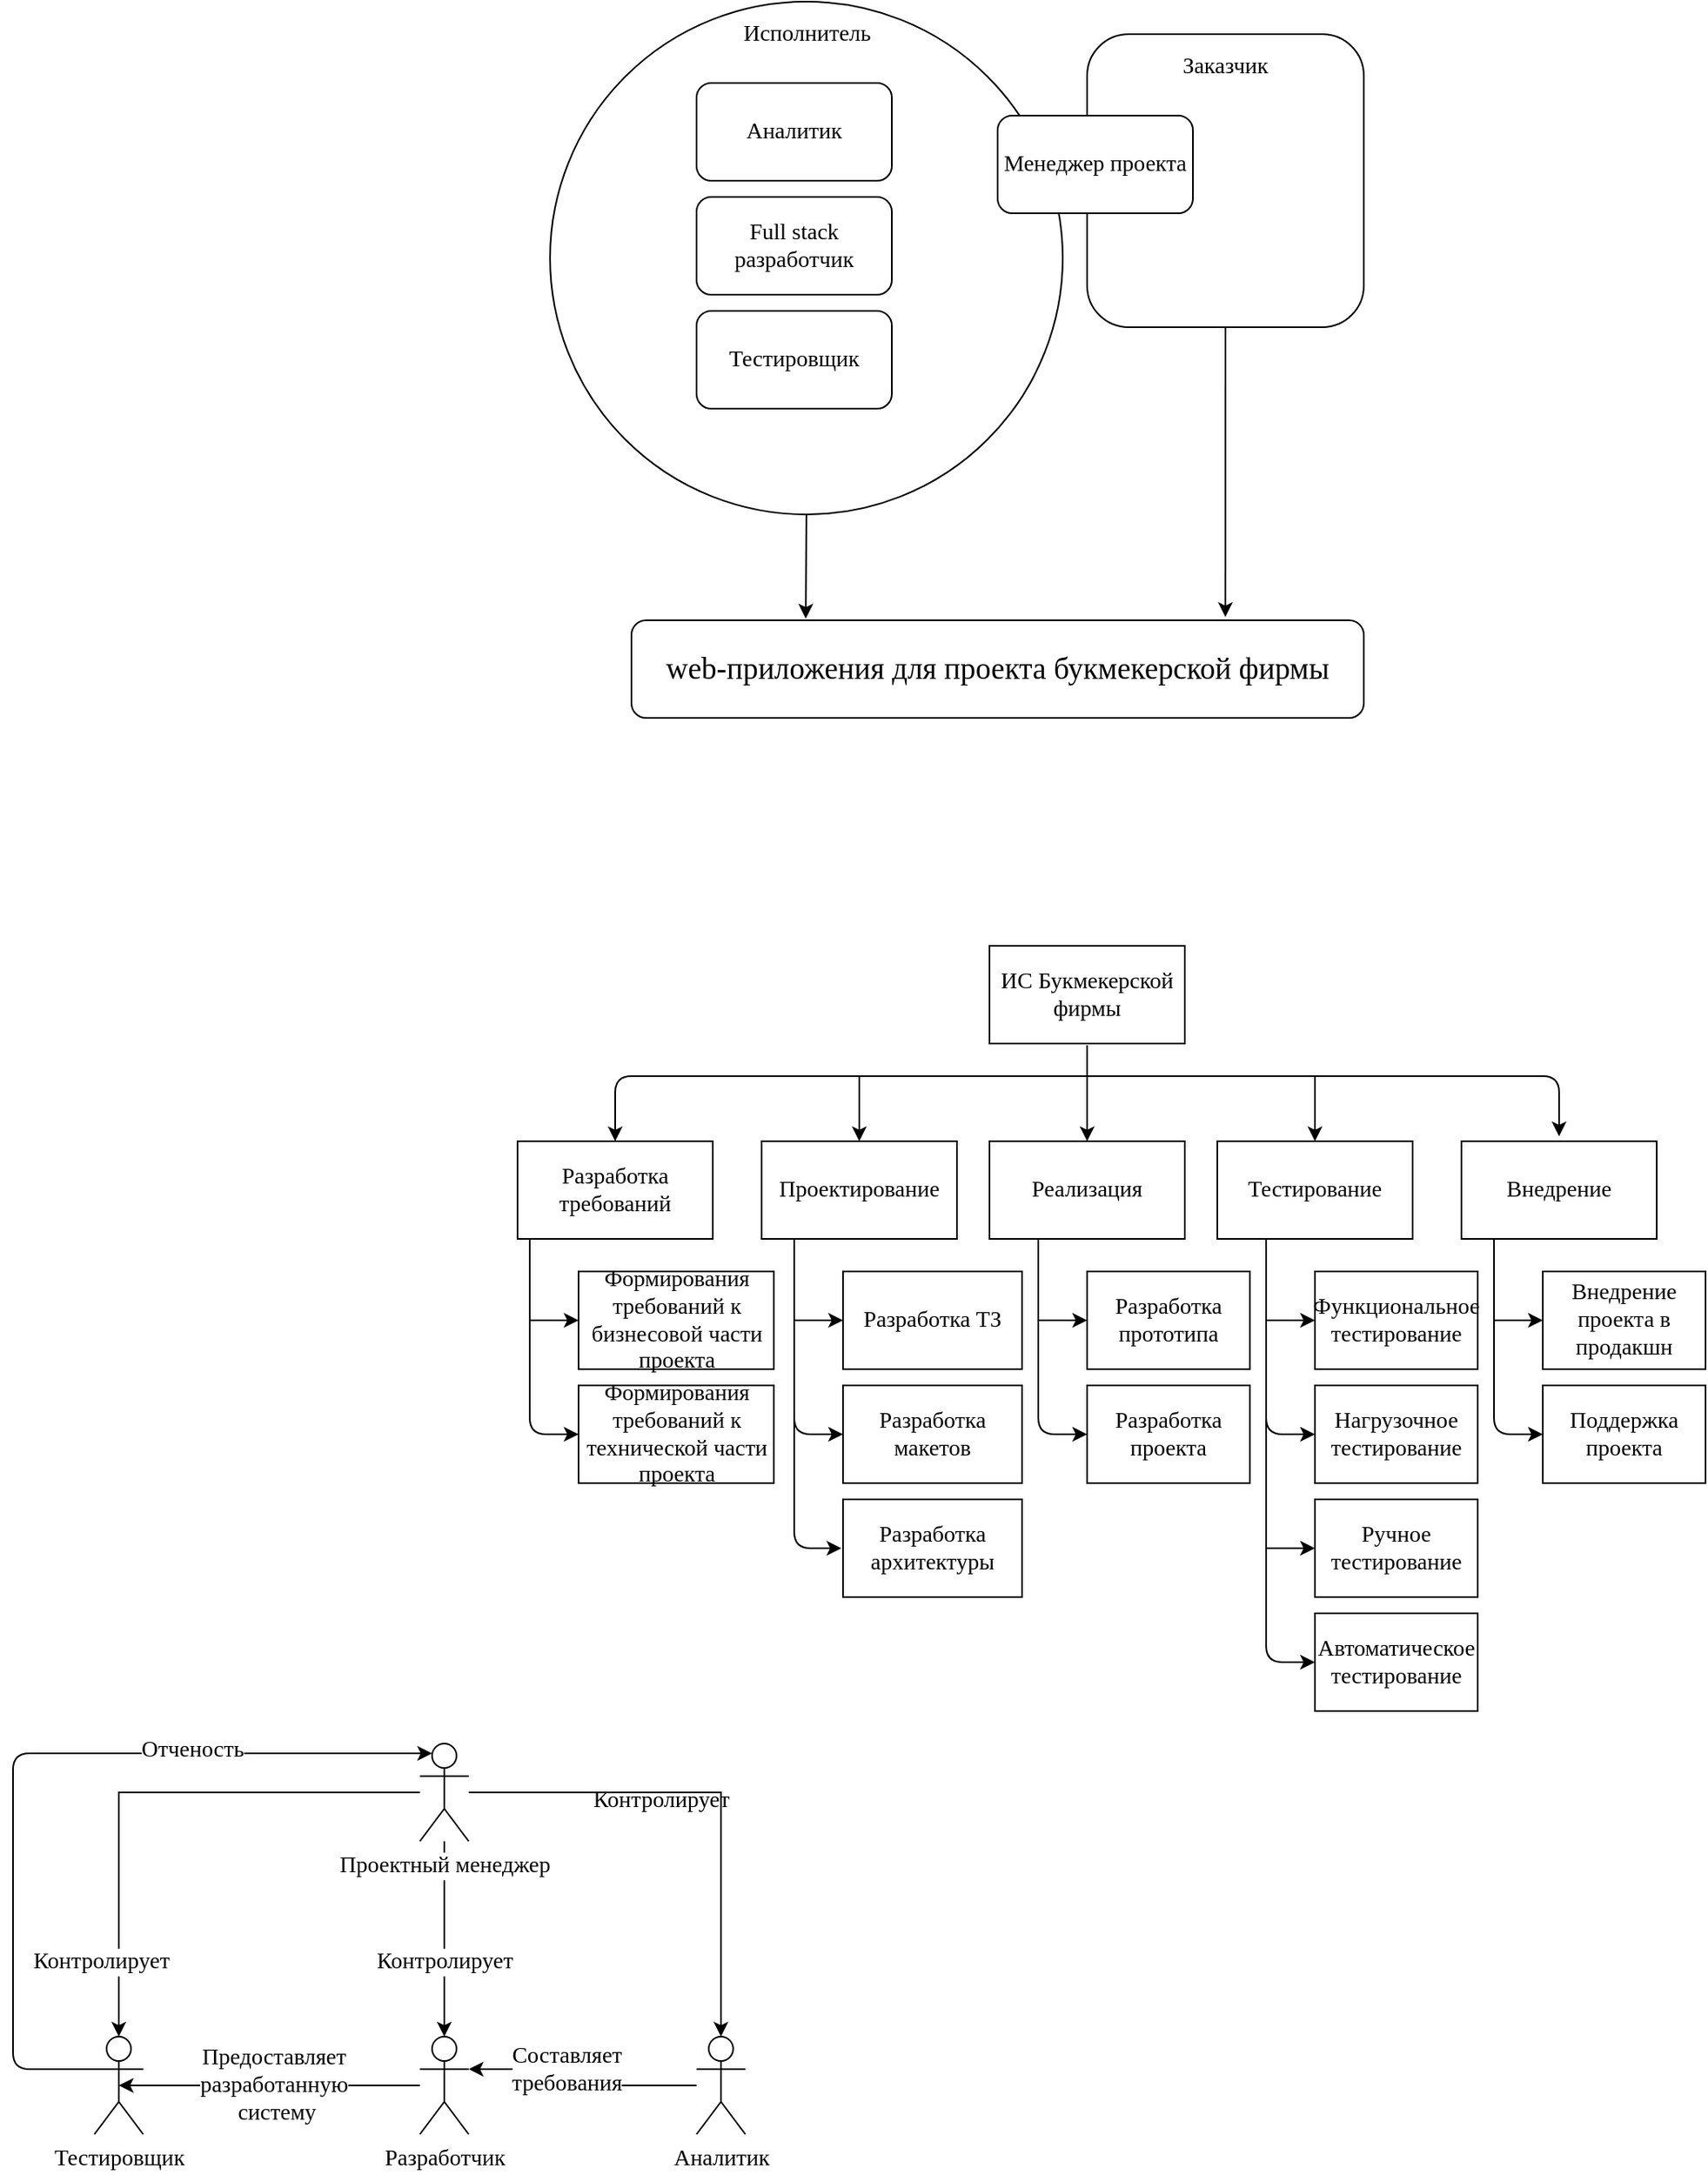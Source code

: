 <mxfile version="13.0.3" type="device"><diagram id="vhd-RVgioasqkL_xULef" name="Page-1"><mxGraphModel dx="2000" dy="682" grid="1" gridSize="10" guides="1" tooltips="1" connect="1" arrows="1" fold="1" page="1" pageScale="1" pageWidth="827" pageHeight="1169" math="0" shadow="0"><root><mxCell id="0"/><mxCell id="1" parent="0"/><mxCell id="K37fy4H92-bcZxQTQJyx-1" value="" style="rounded=1;whiteSpace=wrap;html=1;fontFamily=Times New Roman;fontSize=14;" vertex="1" parent="1"><mxGeometry x="280" y="30" width="170" height="180" as="geometry"/></mxCell><mxCell id="K37fy4H92-bcZxQTQJyx-4" value="Заказчик" style="text;html=1;strokeColor=none;fillColor=none;align=center;verticalAlign=middle;whiteSpace=wrap;rounded=0;fontFamily=Times New Roman;fontSize=14;" vertex="1" parent="1"><mxGeometry x="345" y="40" width="40" height="20" as="geometry"/></mxCell><mxCell id="K37fy4H92-bcZxQTQJyx-7" value="" style="ellipse;whiteSpace=wrap;html=1;aspect=fixed;" vertex="1" parent="1"><mxGeometry x="-50" y="10" width="315" height="315" as="geometry"/></mxCell><mxCell id="K37fy4H92-bcZxQTQJyx-5" value="Исполнитель" style="text;html=1;strokeColor=none;fillColor=none;align=center;verticalAlign=middle;whiteSpace=wrap;rounded=0;fontFamily=Times New Roman;fontSize=14;" vertex="1" parent="1"><mxGeometry x="87.5" y="20" width="40" height="20" as="geometry"/></mxCell><mxCell id="K37fy4H92-bcZxQTQJyx-8" value="Менеджер проекта" style="rounded=1;whiteSpace=wrap;html=1;fontFamily=Times New Roman;fontSize=14;" vertex="1" parent="1"><mxGeometry x="225" y="80" width="120" height="60" as="geometry"/></mxCell><mxCell id="K37fy4H92-bcZxQTQJyx-9" value="Аналитик" style="rounded=1;whiteSpace=wrap;html=1;fontFamily=Times New Roman;fontSize=14;" vertex="1" parent="1"><mxGeometry x="40" y="60" width="120" height="60" as="geometry"/></mxCell><mxCell id="K37fy4H92-bcZxQTQJyx-10" value="&lt;span lang=&quot;EN-US&quot; style=&quot;font-size: 14px;&quot;&gt;Full stack&lt;/span&gt;&lt;span style=&quot;font-size: 14px;&quot;&gt; разработчик&lt;/span&gt;" style="rounded=1;whiteSpace=wrap;html=1;fontFamily=Times New Roman;fontSize=14;" vertex="1" parent="1"><mxGeometry x="40" y="130" width="120" height="60" as="geometry"/></mxCell><mxCell id="K37fy4H92-bcZxQTQJyx-11" value="&lt;span style=&quot;font-size: 14px;&quot;&gt;Тестировщик&lt;/span&gt;" style="rounded=1;whiteSpace=wrap;html=1;fontFamily=Times New Roman;fontSize=14;" vertex="1" parent="1"><mxGeometry x="40" y="200" width="120" height="60" as="geometry"/></mxCell><mxCell id="K37fy4H92-bcZxQTQJyx-12" value="&lt;span style=&quot;font-size: 14pt ; font-family: &amp;#34;times new roman&amp;#34; , serif&quot;&gt;web-приложения для проекта букмекерской фирмы&lt;/span&gt;" style="rounded=1;whiteSpace=wrap;html=1;fontFamily=Times New Roman;fontSize=14;" vertex="1" parent="1"><mxGeometry y="390" width="450" height="60" as="geometry"/></mxCell><mxCell id="K37fy4H92-bcZxQTQJyx-13" value="" style="endArrow=classic;html=1;fontFamily=Times New Roman;fontSize=14;exitX=0.5;exitY=1;exitDx=0;exitDy=0;entryX=0.238;entryY=-0.017;entryDx=0;entryDy=0;entryPerimeter=0;" edge="1" parent="1" source="K37fy4H92-bcZxQTQJyx-7" target="K37fy4H92-bcZxQTQJyx-12"><mxGeometry width="50" height="50" relative="1" as="geometry"><mxPoint x="160" y="370" as="sourcePoint"/><mxPoint x="210" y="320" as="targetPoint"/></mxGeometry></mxCell><mxCell id="K37fy4H92-bcZxQTQJyx-14" value="" style="endArrow=classic;html=1;fontFamily=Times New Roman;fontSize=14;exitX=0.5;exitY=1;exitDx=0;exitDy=0;entryX=0.811;entryY=-0.033;entryDx=0;entryDy=0;entryPerimeter=0;" edge="1" parent="1" source="K37fy4H92-bcZxQTQJyx-1" target="K37fy4H92-bcZxQTQJyx-12"><mxGeometry width="50" height="50" relative="1" as="geometry"><mxPoint x="370" y="290" as="sourcePoint"/><mxPoint x="420" y="240" as="targetPoint"/></mxGeometry></mxCell><mxCell id="K37fy4H92-bcZxQTQJyx-15" value="ИС Букмекерской фирмы" style="rounded=0;whiteSpace=wrap;html=1;fontFamily=Times New Roman;fontSize=14;" vertex="1" parent="1"><mxGeometry x="220" y="590" width="120" height="60" as="geometry"/></mxCell><mxCell id="K37fy4H92-bcZxQTQJyx-16" value="Разработка требований" style="rounded=0;whiteSpace=wrap;html=1;fontFamily=Times New Roman;fontSize=14;" vertex="1" parent="1"><mxGeometry x="-70" y="710" width="120" height="60" as="geometry"/></mxCell><mxCell id="K37fy4H92-bcZxQTQJyx-17" value="Проектирование" style="rounded=0;whiteSpace=wrap;html=1;fontFamily=Times New Roman;fontSize=14;" vertex="1" parent="1"><mxGeometry x="80" y="710" width="120" height="60" as="geometry"/></mxCell><mxCell id="K37fy4H92-bcZxQTQJyx-18" value="Реализация" style="rounded=0;whiteSpace=wrap;html=1;fontFamily=Times New Roman;fontSize=14;" vertex="1" parent="1"><mxGeometry x="220" y="710" width="120" height="60" as="geometry"/></mxCell><mxCell id="K37fy4H92-bcZxQTQJyx-19" value="Тестирование" style="rounded=0;whiteSpace=wrap;html=1;fontFamily=Times New Roman;fontSize=14;" vertex="1" parent="1"><mxGeometry x="360" y="710" width="120" height="60" as="geometry"/></mxCell><mxCell id="K37fy4H92-bcZxQTQJyx-20" value="Внедрение" style="rounded=0;whiteSpace=wrap;html=1;fontFamily=Times New Roman;fontSize=14;" vertex="1" parent="1"><mxGeometry x="510" y="710" width="120" height="60" as="geometry"/></mxCell><mxCell id="K37fy4H92-bcZxQTQJyx-21" value="" style="endArrow=classic;html=1;fontFamily=Times New Roman;fontSize=14;entryX=0.5;entryY=0;entryDx=0;entryDy=0;" edge="1" parent="1" target="K37fy4H92-bcZxQTQJyx-18"><mxGeometry width="50" height="50" relative="1" as="geometry"><mxPoint x="280" y="651" as="sourcePoint"/><mxPoint x="330" y="670" as="targetPoint"/></mxGeometry></mxCell><mxCell id="K37fy4H92-bcZxQTQJyx-22" value="" style="endArrow=classic;html=1;fontFamily=Times New Roman;fontSize=14;entryX=0.5;entryY=0;entryDx=0;entryDy=0;" edge="1" parent="1" target="K37fy4H92-bcZxQTQJyx-16"><mxGeometry width="50" height="50" relative="1" as="geometry"><mxPoint x="280" y="670" as="sourcePoint"/><mxPoint x="270" y="650" as="targetPoint"/><Array as="points"><mxPoint x="-10" y="670"/></Array></mxGeometry></mxCell><mxCell id="K37fy4H92-bcZxQTQJyx-23" value="" style="endArrow=classic;html=1;fontFamily=Times New Roman;fontSize=14;entryX=0.5;entryY=0;entryDx=0;entryDy=0;" edge="1" parent="1" target="K37fy4H92-bcZxQTQJyx-17"><mxGeometry width="50" height="50" relative="1" as="geometry"><mxPoint x="140" y="670" as="sourcePoint"/><mxPoint x="190" y="690" as="targetPoint"/></mxGeometry></mxCell><mxCell id="K37fy4H92-bcZxQTQJyx-24" value="" style="endArrow=classic;html=1;fontFamily=Times New Roman;fontSize=14;" edge="1" parent="1"><mxGeometry width="50" height="50" relative="1" as="geometry"><mxPoint x="280" y="670" as="sourcePoint"/><mxPoint x="570" y="707" as="targetPoint"/><Array as="points"><mxPoint x="570" y="670"/></Array></mxGeometry></mxCell><mxCell id="K37fy4H92-bcZxQTQJyx-25" value="" style="endArrow=classic;html=1;fontFamily=Times New Roman;fontSize=14;entryX=0.5;entryY=0;entryDx=0;entryDy=0;" edge="1" parent="1" target="K37fy4H92-bcZxQTQJyx-19"><mxGeometry width="50" height="50" relative="1" as="geometry"><mxPoint x="420" y="670" as="sourcePoint"/><mxPoint x="460" y="670" as="targetPoint"/></mxGeometry></mxCell><mxCell id="K37fy4H92-bcZxQTQJyx-26" value="Формирования требований к бизнесовой части проекта" style="rounded=0;whiteSpace=wrap;html=1;fontFamily=Times New Roman;fontSize=14;" vertex="1" parent="1"><mxGeometry x="-32.5" y="790" width="120" height="60" as="geometry"/></mxCell><mxCell id="K37fy4H92-bcZxQTQJyx-27" value="Формирования требований к технической части проекта" style="rounded=0;whiteSpace=wrap;html=1;fontFamily=Times New Roman;fontSize=14;" vertex="1" parent="1"><mxGeometry x="-32.5" y="860" width="120" height="60" as="geometry"/></mxCell><mxCell id="K37fy4H92-bcZxQTQJyx-28" value="" style="endArrow=classic;html=1;fontFamily=Times New Roman;fontSize=14;exitX=0.25;exitY=1;exitDx=0;exitDy=0;entryX=0;entryY=0.5;entryDx=0;entryDy=0;" edge="1" parent="1" target="K37fy4H92-bcZxQTQJyx-27"><mxGeometry width="50" height="50" relative="1" as="geometry"><mxPoint x="-62.5" y="770" as="sourcePoint"/><mxPoint x="7.5" y="820" as="targetPoint"/><Array as="points"><mxPoint x="-62.5" y="890"/></Array></mxGeometry></mxCell><mxCell id="K37fy4H92-bcZxQTQJyx-29" value="" style="endArrow=classic;html=1;fontFamily=Times New Roman;fontSize=14;entryX=0;entryY=0.5;entryDx=0;entryDy=0;" edge="1" parent="1" target="K37fy4H92-bcZxQTQJyx-26"><mxGeometry width="50" height="50" relative="1" as="geometry"><mxPoint x="-62.5" y="820" as="sourcePoint"/><mxPoint x="-2.5" y="800" as="targetPoint"/></mxGeometry></mxCell><mxCell id="K37fy4H92-bcZxQTQJyx-34" value="Разработка ТЗ" style="rounded=0;whiteSpace=wrap;html=1;fontFamily=Times New Roman;fontSize=14;" vertex="1" parent="1"><mxGeometry x="130" y="790" width="110" height="60" as="geometry"/></mxCell><mxCell id="K37fy4H92-bcZxQTQJyx-35" value="Разработка макетов" style="rounded=0;whiteSpace=wrap;html=1;fontFamily=Times New Roman;fontSize=14;" vertex="1" parent="1"><mxGeometry x="130" y="860" width="110" height="60" as="geometry"/></mxCell><mxCell id="K37fy4H92-bcZxQTQJyx-36" value="" style="endArrow=classic;html=1;fontFamily=Times New Roman;fontSize=14;exitX=0.25;exitY=1;exitDx=0;exitDy=0;entryX=0;entryY=0.5;entryDx=0;entryDy=0;" edge="1" parent="1" target="K37fy4H92-bcZxQTQJyx-35"><mxGeometry width="50" height="50" relative="1" as="geometry"><mxPoint x="100" y="770" as="sourcePoint"/><mxPoint x="170" y="820" as="targetPoint"/><Array as="points"><mxPoint x="100" y="890"/></Array></mxGeometry></mxCell><mxCell id="K37fy4H92-bcZxQTQJyx-37" value="" style="endArrow=classic;html=1;fontFamily=Times New Roman;fontSize=14;entryX=0;entryY=0.5;entryDx=0;entryDy=0;" edge="1" parent="1" target="K37fy4H92-bcZxQTQJyx-34"><mxGeometry width="50" height="50" relative="1" as="geometry"><mxPoint x="100" y="820" as="sourcePoint"/><mxPoint x="160" y="800" as="targetPoint"/></mxGeometry></mxCell><mxCell id="K37fy4H92-bcZxQTQJyx-38" value="Разработка архитектуры" style="rounded=0;whiteSpace=wrap;html=1;fontFamily=Times New Roman;fontSize=14;" vertex="1" parent="1"><mxGeometry x="130" y="930" width="110" height="60" as="geometry"/></mxCell><mxCell id="K37fy4H92-bcZxQTQJyx-39" value="" style="endArrow=classic;html=1;fontFamily=Times New Roman;fontSize=14;" edge="1" parent="1"><mxGeometry width="50" height="50" relative="1" as="geometry"><mxPoint x="100" y="870" as="sourcePoint"/><mxPoint x="129" y="960" as="targetPoint"/><Array as="points"><mxPoint x="100" y="960"/></Array></mxGeometry></mxCell><mxCell id="K37fy4H92-bcZxQTQJyx-40" value="Разработка прототипа" style="rounded=0;whiteSpace=wrap;html=1;fontFamily=Times New Roman;fontSize=14;" vertex="1" parent="1"><mxGeometry x="280" y="790" width="100" height="60" as="geometry"/></mxCell><mxCell id="K37fy4H92-bcZxQTQJyx-41" value="Разработка проекта" style="rounded=0;whiteSpace=wrap;html=1;fontFamily=Times New Roman;fontSize=14;" vertex="1" parent="1"><mxGeometry x="280" y="860" width="100" height="60" as="geometry"/></mxCell><mxCell id="K37fy4H92-bcZxQTQJyx-42" value="" style="endArrow=classic;html=1;fontFamily=Times New Roman;fontSize=14;exitX=0.25;exitY=1;exitDx=0;exitDy=0;entryX=0;entryY=0.5;entryDx=0;entryDy=0;" edge="1" parent="1" target="K37fy4H92-bcZxQTQJyx-41"><mxGeometry width="50" height="50" relative="1" as="geometry"><mxPoint x="250" y="770" as="sourcePoint"/><mxPoint x="320" y="820" as="targetPoint"/><Array as="points"><mxPoint x="250" y="890"/></Array></mxGeometry></mxCell><mxCell id="K37fy4H92-bcZxQTQJyx-43" value="" style="endArrow=classic;html=1;fontFamily=Times New Roman;fontSize=14;entryX=0;entryY=0.5;entryDx=0;entryDy=0;" edge="1" parent="1" target="K37fy4H92-bcZxQTQJyx-40"><mxGeometry width="50" height="50" relative="1" as="geometry"><mxPoint x="250" y="820" as="sourcePoint"/><mxPoint x="310" y="800" as="targetPoint"/></mxGeometry></mxCell><mxCell id="K37fy4H92-bcZxQTQJyx-44" value="Функциональное тестирование" style="rounded=0;whiteSpace=wrap;html=1;fontFamily=Times New Roman;fontSize=14;" vertex="1" parent="1"><mxGeometry x="420" y="790" width="100" height="60" as="geometry"/></mxCell><mxCell id="K37fy4H92-bcZxQTQJyx-45" value="Нагрузочное&lt;br&gt;тестирование" style="rounded=0;whiteSpace=wrap;html=1;fontFamily=Times New Roman;fontSize=14;" vertex="1" parent="1"><mxGeometry x="420" y="860" width="100" height="60" as="geometry"/></mxCell><mxCell id="K37fy4H92-bcZxQTQJyx-46" value="" style="endArrow=classic;html=1;fontFamily=Times New Roman;fontSize=14;exitX=0.25;exitY=1;exitDx=0;exitDy=0;entryX=0;entryY=0.5;entryDx=0;entryDy=0;" edge="1" parent="1" target="K37fy4H92-bcZxQTQJyx-45"><mxGeometry width="50" height="50" relative="1" as="geometry"><mxPoint x="390" y="770" as="sourcePoint"/><mxPoint x="460" y="820" as="targetPoint"/><Array as="points"><mxPoint x="390" y="890"/></Array></mxGeometry></mxCell><mxCell id="K37fy4H92-bcZxQTQJyx-47" value="" style="endArrow=classic;html=1;fontFamily=Times New Roman;fontSize=14;entryX=0;entryY=0.5;entryDx=0;entryDy=0;" edge="1" parent="1" target="K37fy4H92-bcZxQTQJyx-44"><mxGeometry width="50" height="50" relative="1" as="geometry"><mxPoint x="390" y="820" as="sourcePoint"/><mxPoint x="450" y="800" as="targetPoint"/></mxGeometry></mxCell><mxCell id="K37fy4H92-bcZxQTQJyx-48" value="Ручное тестирование" style="rounded=0;whiteSpace=wrap;html=1;fontFamily=Times New Roman;fontSize=14;" vertex="1" parent="1"><mxGeometry x="420" y="930" width="100" height="60" as="geometry"/></mxCell><mxCell id="K37fy4H92-bcZxQTQJyx-49" value="Автоматическое тестирование" style="rounded=0;whiteSpace=wrap;html=1;fontFamily=Times New Roman;fontSize=14;" vertex="1" parent="1"><mxGeometry x="420" y="1000" width="100" height="60" as="geometry"/></mxCell><mxCell id="K37fy4H92-bcZxQTQJyx-50" value="" style="endArrow=classic;html=1;fontFamily=Times New Roman;fontSize=14;entryX=0;entryY=0.5;entryDx=0;entryDy=0;" edge="1" parent="1" target="K37fy4H92-bcZxQTQJyx-49"><mxGeometry width="50" height="50" relative="1" as="geometry"><mxPoint x="390" y="880" as="sourcePoint"/><mxPoint x="440" y="980" as="targetPoint"/><Array as="points"><mxPoint x="390" y="1030"/></Array></mxGeometry></mxCell><mxCell id="K37fy4H92-bcZxQTQJyx-52" value="" style="endArrow=classic;html=1;fontFamily=Times New Roman;fontSize=14;entryX=0;entryY=0.5;entryDx=0;entryDy=0;" edge="1" parent="1" target="K37fy4H92-bcZxQTQJyx-48"><mxGeometry width="50" height="50" relative="1" as="geometry"><mxPoint x="390" y="960" as="sourcePoint"/><mxPoint x="440" y="940" as="targetPoint"/></mxGeometry></mxCell><mxCell id="K37fy4H92-bcZxQTQJyx-53" value="Внедрение проекта в продакшн" style="rounded=0;whiteSpace=wrap;html=1;fontFamily=Times New Roman;fontSize=14;" vertex="1" parent="1"><mxGeometry x="560" y="790" width="100" height="60" as="geometry"/></mxCell><mxCell id="K37fy4H92-bcZxQTQJyx-54" value="Поддержка проекта" style="rounded=0;whiteSpace=wrap;html=1;fontFamily=Times New Roman;fontSize=14;" vertex="1" parent="1"><mxGeometry x="560" y="860" width="100" height="60" as="geometry"/></mxCell><mxCell id="K37fy4H92-bcZxQTQJyx-55" value="" style="endArrow=classic;html=1;fontFamily=Times New Roman;fontSize=14;exitX=0.25;exitY=1;exitDx=0;exitDy=0;entryX=0;entryY=0.5;entryDx=0;entryDy=0;" edge="1" parent="1" target="K37fy4H92-bcZxQTQJyx-54"><mxGeometry width="50" height="50" relative="1" as="geometry"><mxPoint x="530" y="770" as="sourcePoint"/><mxPoint x="600" y="820" as="targetPoint"/><Array as="points"><mxPoint x="530" y="890"/></Array></mxGeometry></mxCell><mxCell id="K37fy4H92-bcZxQTQJyx-56" value="" style="endArrow=classic;html=1;fontFamily=Times New Roman;fontSize=14;entryX=0;entryY=0.5;entryDx=0;entryDy=0;" edge="1" parent="1" target="K37fy4H92-bcZxQTQJyx-53"><mxGeometry width="50" height="50" relative="1" as="geometry"><mxPoint x="530" y="820" as="sourcePoint"/><mxPoint x="590" y="800" as="targetPoint"/></mxGeometry></mxCell><mxCell id="K37fy4H92-bcZxQTQJyx-59" value="" style="edgeStyle=orthogonalEdgeStyle;rounded=0;orthogonalLoop=1;jettySize=auto;html=1;fontFamily=Times New Roman;fontSize=14;" edge="1" parent="1" source="K37fy4H92-bcZxQTQJyx-57" target="K37fy4H92-bcZxQTQJyx-58"><mxGeometry relative="1" as="geometry"/></mxCell><mxCell id="K37fy4H92-bcZxQTQJyx-68" value="Контролирует" style="edgeLabel;html=1;align=center;verticalAlign=middle;resizable=0;points=[];fontSize=14;fontFamily=Times New Roman;" vertex="1" connectable="0" parent="K37fy4H92-bcZxQTQJyx-59"><mxGeometry x="-0.143" y="52" relative="1" as="geometry"><mxPoint x="-53" y="52" as="offset"/></mxGeometry></mxCell><mxCell id="K37fy4H92-bcZxQTQJyx-63" value="" style="edgeStyle=orthogonalEdgeStyle;rounded=0;orthogonalLoop=1;jettySize=auto;html=1;fontFamily=Times New Roman;fontSize=14;" edge="1" parent="1" source="K37fy4H92-bcZxQTQJyx-57" target="K37fy4H92-bcZxQTQJyx-62"><mxGeometry relative="1" as="geometry"/></mxCell><mxCell id="K37fy4H92-bcZxQTQJyx-67" value="Контролирует" style="edgeLabel;html=1;align=center;verticalAlign=middle;resizable=0;points=[];fontSize=14;fontFamily=Times New Roman;" vertex="1" connectable="0" parent="K37fy4H92-bcZxQTQJyx-63"><mxGeometry x="0.225" relative="1" as="geometry"><mxPoint as="offset"/></mxGeometry></mxCell><mxCell id="K37fy4H92-bcZxQTQJyx-65" value="" style="edgeStyle=orthogonalEdgeStyle;rounded=0;orthogonalLoop=1;jettySize=auto;html=1;fontFamily=Times New Roman;fontSize=14;" edge="1" parent="1" source="K37fy4H92-bcZxQTQJyx-57" target="K37fy4H92-bcZxQTQJyx-64"><mxGeometry relative="1" as="geometry"/></mxCell><mxCell id="K37fy4H92-bcZxQTQJyx-57" value="Проектный менеджер" style="shape=umlActor;verticalLabelPosition=bottom;labelBackgroundColor=#ffffff;verticalAlign=top;html=1;outlineConnect=0;fontFamily=Times New Roman;fontSize=14;" vertex="1" parent="1"><mxGeometry x="-130" y="1080" width="30" height="60" as="geometry"/></mxCell><mxCell id="K37fy4H92-bcZxQTQJyx-69" style="edgeStyle=orthogonalEdgeStyle;rounded=0;orthogonalLoop=1;jettySize=auto;html=1;entryX=1;entryY=0.333;entryDx=0;entryDy=0;entryPerimeter=0;fontFamily=Times New Roman;fontSize=14;" edge="1" parent="1" source="K37fy4H92-bcZxQTQJyx-64" target="K37fy4H92-bcZxQTQJyx-62"><mxGeometry relative="1" as="geometry"/></mxCell><mxCell id="K37fy4H92-bcZxQTQJyx-70" value="Составляет &lt;br&gt;требования" style="edgeLabel;html=1;align=center;verticalAlign=middle;resizable=0;points=[];fontSize=14;fontFamily=Times New Roman;" vertex="1" connectable="0" parent="K37fy4H92-bcZxQTQJyx-69"><mxGeometry x="0.2" relative="1" as="geometry"><mxPoint as="offset"/></mxGeometry></mxCell><mxCell id="K37fy4H92-bcZxQTQJyx-64" value="Аналитик" style="shape=umlActor;verticalLabelPosition=bottom;labelBackgroundColor=#ffffff;verticalAlign=top;html=1;outlineConnect=0;fontFamily=Times New Roman;fontSize=14;" vertex="1" parent="1"><mxGeometry x="40" y="1260" width="30" height="60" as="geometry"/></mxCell><mxCell id="K37fy4H92-bcZxQTQJyx-71" style="edgeStyle=orthogonalEdgeStyle;rounded=0;orthogonalLoop=1;jettySize=auto;html=1;entryX=0.5;entryY=0.5;entryDx=0;entryDy=0;entryPerimeter=0;fontFamily=Times New Roman;fontSize=14;" edge="1" parent="1" source="K37fy4H92-bcZxQTQJyx-62" target="K37fy4H92-bcZxQTQJyx-58"><mxGeometry relative="1" as="geometry"/></mxCell><mxCell id="K37fy4H92-bcZxQTQJyx-72" value="Предоставляет &lt;br&gt;разработанную&lt;br&gt;&amp;nbsp;систему" style="edgeLabel;html=1;align=center;verticalAlign=middle;resizable=0;points=[];fontSize=14;fontFamily=Times New Roman;" vertex="1" connectable="0" parent="K37fy4H92-bcZxQTQJyx-71"><mxGeometry x="0.29" y="1" relative="1" as="geometry"><mxPoint x="29.17" y="-1" as="offset"/></mxGeometry></mxCell><mxCell id="K37fy4H92-bcZxQTQJyx-62" value="Разработчик" style="shape=umlActor;verticalLabelPosition=bottom;labelBackgroundColor=#ffffff;verticalAlign=top;html=1;outlineConnect=0;fontFamily=Times New Roman;fontSize=14;" vertex="1" parent="1"><mxGeometry x="-130" y="1260" width="30" height="60" as="geometry"/></mxCell><mxCell id="K37fy4H92-bcZxQTQJyx-58" value="Тестировщик" style="shape=umlActor;verticalLabelPosition=bottom;labelBackgroundColor=#ffffff;verticalAlign=top;html=1;outlineConnect=0;fontFamily=Times New Roman;fontSize=14;" vertex="1" parent="1"><mxGeometry x="-330" y="1260" width="30" height="60" as="geometry"/></mxCell><mxCell id="K37fy4H92-bcZxQTQJyx-66" value="Контролирует" style="text;html=1;align=center;verticalAlign=middle;resizable=0;points=[];autosize=1;fontSize=14;fontFamily=Times New Roman;" vertex="1" parent="1"><mxGeometry x="-32" y="1105" width="100" height="20" as="geometry"/></mxCell><mxCell id="K37fy4H92-bcZxQTQJyx-73" value="" style="endArrow=classic;html=1;fontFamily=Times New Roman;fontSize=14;entryX=0.25;entryY=0.1;entryDx=0;entryDy=0;entryPerimeter=0;exitX=0;exitY=0.333;exitDx=0;exitDy=0;exitPerimeter=0;" edge="1" parent="1" source="K37fy4H92-bcZxQTQJyx-58" target="K37fy4H92-bcZxQTQJyx-57"><mxGeometry width="50" height="50" relative="1" as="geometry"><mxPoint x="-200" y="1120" as="sourcePoint"/><mxPoint x="-150" y="1070" as="targetPoint"/><Array as="points"><mxPoint x="-380" y="1280"/><mxPoint x="-380" y="1086"/></Array></mxGeometry></mxCell><mxCell id="K37fy4H92-bcZxQTQJyx-74" value="Отченость" style="edgeLabel;html=1;align=center;verticalAlign=middle;resizable=0;points=[];fontSize=14;fontFamily=Times New Roman;" vertex="1" connectable="0" parent="K37fy4H92-bcZxQTQJyx-73"><mxGeometry x="0.412" y="2" relative="1" as="geometry"><mxPoint as="offset"/></mxGeometry></mxCell></root></mxGraphModel></diagram></mxfile>